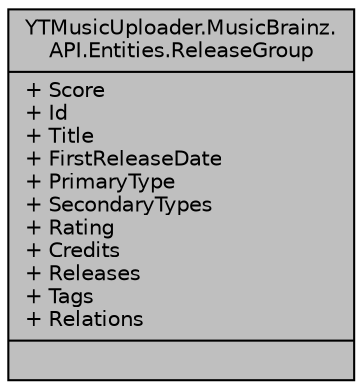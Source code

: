 digraph "YTMusicUploader.MusicBrainz.API.Entities.ReleaseGroup"
{
 // LATEX_PDF_SIZE
  edge [fontname="Helvetica",fontsize="10",labelfontname="Helvetica",labelfontsize="10"];
  node [fontname="Helvetica",fontsize="10",shape=record];
  Node1 [label="{YTMusicUploader.MusicBrainz.\lAPI.Entities.ReleaseGroup\n|+ Score\l+ Id\l+ Title\l+ FirstReleaseDate\l+ PrimaryType\l+ SecondaryTypes\l+ Rating\l+ Credits\l+ Releases\l+ Tags\l+ Relations\l|}",height=0.2,width=0.4,color="black", fillcolor="grey75", style="filled", fontcolor="black",tooltip="A release group is used to group several different releases into a single logical entity."];
}
